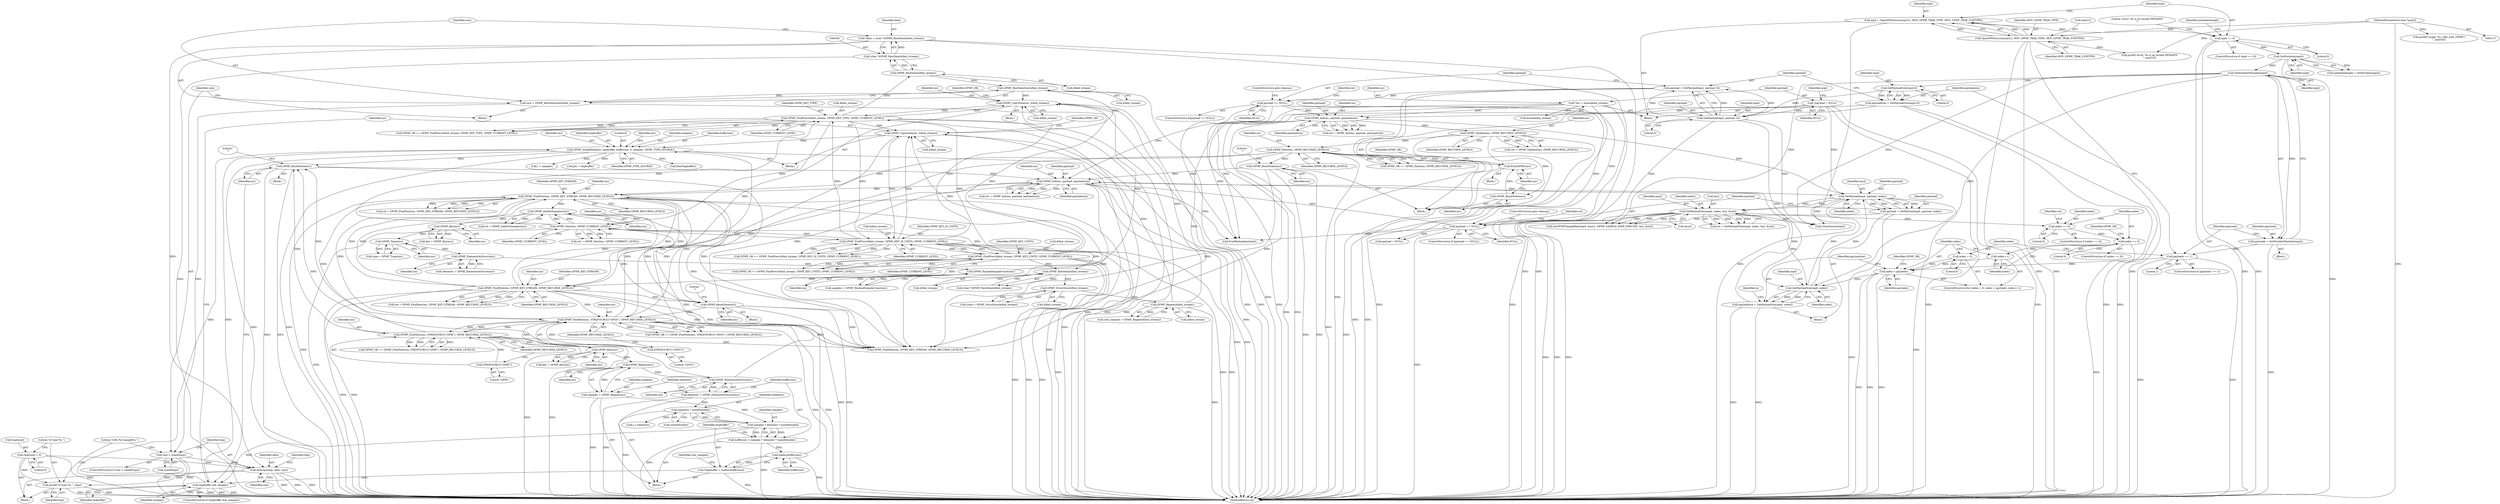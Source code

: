 digraph "0_gpmf-parser_341f12cd5b97ab419e53853ca00176457c9f1681_0@API" {
"1000397" [label="(Call,memcpy(tmp, data, size))"];
"1000401" [label="(Call,tmp[size] = 0)"];
"1000378" [label="(Call,*data = (char *)GPMF_RawData(&find_stream))"];
"1000380" [label="(Call,(char *)GPMF_RawData(&find_stream))"];
"1000382" [label="(Call,GPMF_RawData(&find_stream))"];
"1000370" [label="(Call,GPMF_FindPrev(&find_stream, GPMF_KEY_TYPE, GPMF_CURRENT_LEVEL))"];
"1000363" [label="(Call,GPMF_CopyState(ms, &find_stream))"];
"1000348" [label="(Call,GPMF_PayloadSampleCount(ms))"];
"1000343" [label="(Call,GPMF_ElementsInStruct(ms))"];
"1000338" [label="(Call,GPMF_Type(ms))"];
"1000333" [label="(Call,GPMF_Key(ms))"];
"1000323" [label="(Call,GPMF_SeekToSamples(ms))"];
"1000312" [label="(Call,GPMF_FindNext(ms, GPMF_KEY_STREAM, GPMF_RECURSE_LEVELS))"];
"1000296" [label="(Call,GPMF_Init(ms, payload, payloadsize))"];
"1000125" [label="(Call,*ms = &metadata_stream)"];
"1000636" [label="(Call,GPMF_ResetState(ms))"];
"1000589" [label="(Call,GPMF_ScaledData(ms, tmpbuffer, buffersize, 0, samples, GPMF_TYPE_DOUBLE))"];
"1000523" [label="(Call,GPMF_CopyState(ms, &find_stream))"];
"1000489" [label="(Call,GPMF_ElementsInStruct(ms))"];
"1000484" [label="(Call,GPMF_Repeat(ms))"];
"1000479" [label="(Call,GPMF_Key(ms))"];
"1000463" [label="(Call,GPMF_FindNext(ms, STR2FOURCC(\"GPS5\"), GPMF_RECURSE_LEVELS))"];
"1000450" [label="(Call,GPMF_ResetState(ms))"];
"1000447" [label="(Call,GPMF_Next(ms, GPMF_CURRENT_LEVEL))"];
"1000538" [label="(Call,GPMF_FindPrev(&find_stream, GPMF_KEY_UNITS, GPMF_CURRENT_LEVEL))"];
"1000531" [label="(Call,GPMF_FindPrev(&find_stream, GPMF_KEY_SI_UNITS, GPMF_CURRENT_LEVEL))"];
"1000434" [label="(Call,GPMF_FindNext(ms, GPMF_KEY_STREAM, GPMF_RECURSE_LEVELS))"];
"1000465" [label="(Call,STR2FOURCC(\"GPS5\"))"];
"1000238" [label="(Call,GPMF_Next(ms, GPMF_RECURSE_LEVELS))"];
"1000234" [label="(Call,PrintGPMF(ms))"];
"1000230" [label="(Call,GPMF_ResetState(ms))"];
"1000219" [label="(Call,GPMF_Validate(ms, GPMF_RECURSE_LEVELS))"];
"1000208" [label="(Call,GPMF_Init(ms, payload, payloadsize))"];
"1000202" [label="(Call,payload == NULL)"];
"1000195" [label="(Call,payload = GetPayload(mp4, payload, 0))"];
"1000197" [label="(Call,GetPayload(mp4, payload, 0))"];
"1000192" [label="(Call,GetPayloadSize(mp4,0))"];
"1000182" [label="(Call,GetNumberPayloads(mp4))"];
"1000171" [label="(Call,GetDuration(mp4))"];
"1000157" [label="(Call,mp4 == 0)"];
"1000148" [label="(Call,mp4 = OpenMP4Source(argv[1], MOV_GPMF_TRAK_TYPE, MOV_GPMF_TRAK_SUBTYPE))"];
"1000150" [label="(Call,OpenMP4Source(argv[1], MOV_GPMF_TRAK_TYPE, MOV_GPMF_TRAK_SUBTYPE))"];
"1000117" [label="(MethodParameterIn,char *argv[])"];
"1000131" [label="(Call,*payload = NULL)"];
"1000190" [label="(Call,payloadsize = GetPayloadSize(mp4,0))"];
"1000470" [label="(Call,GPMF_FindNext(ms, STR2FOURCC(\"GPRI\"), GPMF_RECURSE_LEVELS))"];
"1000472" [label="(Call,STR2FOURCC(\"GPRI\"))"];
"1000388" [label="(Call,GPMF_RawDataSize(&find_stream))"];
"1000560" [label="(Call,GPMF_Repeat(&find_stream))"];
"1000555" [label="(Call,GPMF_StructSize(&find_stream))"];
"1000549" [label="(Call,GPMF_RawData(&find_stream))"];
"1000517" [label="(Call,tmpbuffer && samples)"];
"1000503" [label="(Call,*tmpbuffer = malloc(buffersize))"];
"1000505" [label="(Call,malloc(buffersize))"];
"1000492" [label="(Call,buffersize = samples * elements * sizeof(double))"];
"1000494" [label="(Call,samples * elements * sizeof(double))"];
"1000482" [label="(Call,samples = GPMF_Repeat(ms))"];
"1000496" [label="(Call,elements * sizeof(double))"];
"1000487" [label="(Call,elements = GPMF_ElementsInStruct(ms))"];
"1000241" [label="(Call,GPMF_ResetState(ms))"];
"1000276" [label="(Call,payload == NULL)"];
"1000269" [label="(Call,payload = GetPayload(mp4, payload, index))"];
"1000271" [label="(Call,GetPayload(mp4, payload, index))"];
"1000258" [label="(Call,GetPayloadSize(mp4, index))"];
"1000282" [label="(Call,GetPayloadTime(mp4, index, &in, &out))"];
"1000249" [label="(Call,index < payloads)"];
"1000252" [label="(Call,index++)"];
"1000455" [label="(Call,index == 0)"];
"1000306" [label="(Call,index == 0)"];
"1000246" [label="(Call,index = 0)"];
"1000185" [label="(Call,payloads == 1)"];
"1000180" [label="(Call,payloads = GetNumberPayloads(mp4))"];
"1000256" [label="(Call,payloadsize = GetPayloadSize(mp4, index))"];
"1000392" [label="(Call,size < sizeof(tmp))"];
"1000386" [label="(Call,size = GPMF_RawDataSize(&find_stream))"];
"1000406" [label="(Call,printf(\"of type %s \", tmp))"];
"1000283" [label="(Identifier,mp4)"];
"1000204" [label="(Identifier,NULL)"];
"1000133" [label="(Identifier,NULL)"];
"1000465" [label="(Call,STR2FOURCC(\"GPS5\"))"];
"1000400" [label="(Identifier,size)"];
"1000177" [label="(Block,)"];
"1000241" [label="(Call,GPMF_ResetState(ms))"];
"1000388" [label="(Call,GPMF_RawDataSize(&find_stream))"];
"1000275" [label="(ControlStructure,if (payload == NULL))"];
"1000279" [label="(ControlStructure,goto cleanup;)"];
"1000523" [label="(Call,GPMF_CopyState(ms, &find_stream))"];
"1000277" [label="(Identifier,payload)"];
"1000597" [label="(Identifier,ptr)"];
"1000463" [label="(Call,GPMF_FindNext(ms, STR2FOURCC(\"GPS5\"), GPMF_RECURSE_LEVELS))"];
"1000118" [label="(Block,)"];
"1000536" [label="(Call,GPMF_OK == GPMF_FindPrev(&find_stream, GPMF_KEY_UNITS, GPMF_CURRENT_LEVEL))"];
"1000252" [label="(Call,index++)"];
"1000203" [label="(Identifier,payload)"];
"1000492" [label="(Call,buffersize = samples * elements * sizeof(double))"];
"1000406" [label="(Call,printf(\"of type %s \", tmp))"];
"1000458" [label="(Block,)"];
"1000693" [label="(Call,CloseSource(mp4))"];
"1000399" [label="(Identifier,data)"];
"1000642" [label="(Identifier,GPMF_OK)"];
"1000386" [label="(Call,size = GPMF_RawDataSize(&find_stream))"];
"1000484" [label="(Call,GPMF_Repeat(ms))"];
"1000257" [label="(Identifier,payloadsize)"];
"1000503" [label="(Call,*tmpbuffer = malloc(buffersize))"];
"1000187" [label="(Literal,1)"];
"1000250" [label="(Identifier,index)"];
"1000272" [label="(Identifier,mp4)"];
"1000369" [label="(Identifier,GPMF_OK)"];
"1000547" [label="(Call,(char *)GPMF_RawData(&find_stream))"];
"1000127" [label="(Call,&metadata_stream)"];
"1000183" [label="(Identifier,mp4)"];
"1000510" [label="(Identifier,unit_samples)"];
"1000364" [label="(Identifier,ms)"];
"1000690" [label="(Call,payload = NULL)"];
"1000472" [label="(Call,STR2FOURCC(\"GPRI\"))"];
"1000201" [label="(ControlStructure,if(payload == NULL))"];
"1000498" [label="(Call,sizeof(double))"];
"1000375" [label="(Block,)"];
"1000233" [label="(Block,)"];
"1000405" [label="(Literal,0)"];
"1000432" [label="(Call,ret = GPMF_FindNext(ms, GPMF_KEY_STREAM, GPMF_RECURSE_LEVELS))"];
"1000139" [label="(Call,printf(\"usage: %s <file_with_GPMF>\n\", argv[0]))"];
"1000473" [label="(Literal,\"GPRI\")"];
"1000553" [label="(Call,ssize = GPMF_StructSize(&find_stream))"];
"1000519" [label="(Identifier,samples)"];
"1000260" [label="(Identifier,index)"];
"1000371" [label="(Call,&find_stream)"];
"1000298" [label="(Identifier,payload)"];
"1000497" [label="(Identifier,elements)"];
"1000180" [label="(Call,payloads = GetNumberPayloads(mp4))"];
"1000456" [label="(Identifier,index)"];
"1000312" [label="(Call,GPMF_FindNext(ms, GPMF_KEY_STREAM, GPMF_RECURSE_LEVELS))"];
"1000450" [label="(Call,GPMF_ResetState(ms))"];
"1000297" [label="(Identifier,ms)"];
"1000132" [label="(Identifier,payload)"];
"1000434" [label="(Call,GPMF_FindNext(ms, GPMF_KEY_STREAM, GPMF_RECURSE_LEVELS))"];
"1000308" [label="(Literal,0)"];
"1000470" [label="(Call,GPMF_FindNext(ms, STR2FOURCC(\"GPRI\"), GPMF_RECURSE_LEVELS))"];
"1000188" [label="(Block,)"];
"1000172" [label="(Identifier,mp4)"];
"1000506" [label="(Identifier,buffersize)"];
"1000246" [label="(Call,index = 0)"];
"1000181" [label="(Identifier,payloads)"];
"1000131" [label="(Call,*payload = NULL)"];
"1000594" [label="(Identifier,samples)"];
"1000339" [label="(Identifier,ms)"];
"1000270" [label="(Identifier,payload)"];
"1000185" [label="(Call,payloads == 1)"];
"1000199" [label="(Identifier,payload)"];
"1000560" [label="(Call,GPMF_Repeat(&find_stream))"];
"1000209" [label="(Identifier,ms)"];
"1000361" [label="(Block,)"];
"1000520" [label="(Block,)"];
"1000596" [label="(Call,ptr = tmpbuffer)"];
"1000299" [label="(Identifier,payloadsize)"];
"1000258" [label="(Call,GetPayloadSize(mp4, index))"];
"1000496" [label="(Call,elements * sizeof(double))"];
"1000194" [label="(Literal,0)"];
"1000336" [label="(Call,type = GPMF_Type(ms))"];
"1000541" [label="(Identifier,GPMF_KEY_UNITS)"];
"1000592" [label="(Identifier,buffersize)"];
"1000517" [label="(Call,tmpbuffer && samples)"];
"1000524" [label="(Identifier,ms)"];
"1000542" [label="(Identifier,GPMF_CURRENT_LEVEL)"];
"1000324" [label="(Identifier,ms)"];
"1000480" [label="(Identifier,ms)"];
"1000253" [label="(Identifier,index)"];
"1000333" [label="(Call,GPMF_Key(ms))"];
"1000230" [label="(Call,GPMF_ResetState(ms))"];
"1000159" [label="(Literal,0)"];
"1000198" [label="(Identifier,mp4)"];
"1000191" [label="(Identifier,payloadsize)"];
"1000595" [label="(Identifier,GPMF_TYPE_DOUBLE)"];
"1000505" [label="(Call,malloc(buffersize))"];
"1000162" [label="(Literal,\"error: %s is an invalid MP4/MOV\n\")"];
"1000217" [label="(Call,ret = GPMF_Validate(ms, GPMF_RECURSE_LEVELS))"];
"1000485" [label="(Identifier,ms)"];
"1000157" [label="(Call,mp4 == 0)"];
"1000392" [label="(Call,size < sizeof(tmp))"];
"1000550" [label="(Call,&find_stream)"];
"1000341" [label="(Call,elements = GPMF_ElementsInStruct(ms))"];
"1000415" [label="(Literal,\"with %d sample%s \")"];
"1000259" [label="(Identifier,mp4)"];
"1000117" [label="(MethodParameterIn,char *argv[])"];
"1000555" [label="(Call,GPMF_StructSize(&find_stream))"];
"1000382" [label="(Call,GPMF_RawData(&find_stream))"];
"1000387" [label="(Identifier,size)"];
"1000235" [label="(Identifier,ms)"];
"1000323" [label="(Call,GPMF_SeekToSamples(ms))"];
"1000284" [label="(Identifier,index)"];
"1000242" [label="(Identifier,ms)"];
"1000306" [label="(Call,index == 0)"];
"1000282" [label="(Call,GetPayloadTime(mp4, index, &in, &out))"];
"1000437" [label="(Identifier,GPMF_RECURSE_LEVELS)"];
"1000245" [label="(ControlStructure,for (index = 0; index < payloads; index++))"];
"1000148" [label="(Call,mp4 = OpenMP4Source(argv[1], MOV_GPMF_TRAK_TYPE, MOV_GPMF_TRAK_SUBTYPE))"];
"1000530" [label="(Identifier,GPMF_OK)"];
"1000287" [label="(Call,&out)"];
"1000154" [label="(Identifier,MOV_GPMF_TRAK_TYPE)"];
"1000396" [label="(Block,)"];
"1000561" [label="(Call,&find_stream)"];
"1000334" [label="(Identifier,ms)"];
"1000448" [label="(Identifier,ms)"];
"1000549" [label="(Call,GPMF_RawData(&find_stream))"];
"1000305" [label="(ControlStructure,if (index == 0))"];
"1000474" [label="(Identifier,GPMF_RECURSE_LEVELS)"];
"1000634" [label="(Call,free(tmpbuffer))"];
"1000451" [label="(Identifier,ms)"];
"1000393" [label="(Identifier,size)"];
"1000643" [label="(Call,GPMF_FindNext(ms, GPMF_KEY_STREAM, GPMF_RECURSE_LEVELS))"];
"1000151" [label="(Call,argv[1])"];
"1000379" [label="(Identifier,data)"];
"1000169" [label="(Call,metadatalength = GetDuration(mp4))"];
"1000263" [label="(Identifier,in)"];
"1000493" [label="(Identifier,buffersize)"];
"1000190" [label="(Call,payloadsize = GetPayloadSize(mp4,0))"];
"1000161" [label="(Call,printf(\"error: %s is an invalid MP4/MOV\n\", argv[1]))"];
"1000532" [label="(Call,&find_stream)"];
"1000254" [label="(Block,)"];
"1000636" [label="(Call,GPMF_ResetState(ms))"];
"1000488" [label="(Identifier,elements)"];
"1000455" [label="(Call,index == 0)"];
"1000461" [label="(Call,GPMF_OK == GPMF_FindNext(ms, STR2FOURCC(\"GPS5\"), GPMF_RECURSE_LEVELS))"];
"1000535" [label="(Identifier,GPMF_CURRENT_LEVEL)"];
"1000285" [label="(Call,&in)"];
"1000200" [label="(Literal,0)"];
"1000186" [label="(Identifier,payloads)"];
"1000184" [label="(ControlStructure,if (payloads == 1))"];
"1000525" [label="(Call,&find_stream)"];
"1000309" [label="(Block,)"];
"1000383" [label="(Call,&find_stream)"];
"1000343" [label="(Call,GPMF_ElementsInStruct(ms))"];
"1000435" [label="(Identifier,ms)"];
"1000195" [label="(Call,payload = GetPayload(mp4, payload, 0))"];
"1000314" [label="(Identifier,GPMF_KEY_STREAM)"];
"1000155" [label="(Identifier,MOV_GPMF_TRAK_SUBTYPE)"];
"1000558" [label="(Call,unit_samples = GPMF_Repeat(&find_stream))"];
"1000380" [label="(Call,(char *)GPMF_RawData(&find_stream))"];
"1000447" [label="(Call,GPMF_Next(ms, GPMF_CURRENT_LEVEL))"];
"1000534" [label="(Identifier,GPMF_KEY_SI_UNITS)"];
"1000269" [label="(Call,payload = GetPayload(mp4, payload, index))"];
"1000315" [label="(Identifier,GPMF_RECURSE_LEVELS)"];
"1000344" [label="(Identifier,ms)"];
"1000489" [label="(Call,GPMF_ElementsInStruct(ms))"];
"1000531" [label="(Call,GPMF_FindPrev(&find_stream, GPMF_KEY_SI_UNITS, GPMF_CURRENT_LEVEL))"];
"1000240" [label="(Identifier,GPMF_RECURSE_LEVELS)"];
"1000234" [label="(Call,PrintGPMF(ms))"];
"1000211" [label="(Identifier,payloadsize)"];
"1000197" [label="(Call,GetPayload(mp4, payload, 0))"];
"1000126" [label="(Identifier,ms)"];
"1000475" [label="(Block,)"];
"1000248" [label="(Literal,0)"];
"1000374" [label="(Identifier,GPMF_CURRENT_LEVEL)"];
"1000468" [label="(Call,GPMF_OK == GPMF_FindNext(ms, STR2FOURCC(\"GPRI\"), GPMF_RECURSE_LEVELS))"];
"1000363" [label="(Call,GPMF_CopyState(ms, &find_stream))"];
"1000244" [label="(Literal,\"\n\")"];
"1000407" [label="(Literal,\"of type %s \")"];
"1000170" [label="(Identifier,metadatalength)"];
"1000639" [label="(Literal,\"\n\")"];
"1000490" [label="(Identifier,ms)"];
"1000516" [label="(ControlStructure,if (tmpbuffer && samples))"];
"1000494" [label="(Call,samples * elements * sizeof(double))"];
"1000483" [label="(Identifier,samples)"];
"1000346" [label="(Call,samples = GPMF_PayloadSampleCount(ms))"];
"1000196" [label="(Identifier,payload)"];
"1000158" [label="(Identifier,mp4)"];
"1000518" [label="(Identifier,tmpbuffer)"];
"1000349" [label="(Identifier,ms)"];
"1000271" [label="(Call,GetPayload(mp4, payload, index))"];
"1000238" [label="(Call,GPMF_Next(ms, GPMF_RECURSE_LEVELS))"];
"1000479" [label="(Call,GPMF_Key(ms))"];
"1000538" [label="(Call,GPMF_FindPrev(&find_stream, GPMF_KEY_UNITS, GPMF_CURRENT_LEVEL))"];
"1000539" [label="(Call,&find_stream)"];
"1000149" [label="(Identifier,mp4)"];
"1000445" [label="(Call,ret = GPMF_Next(ms, GPMF_CURRENT_LEVEL))"];
"1000365" [label="(Call,&find_stream)"];
"1000617" [label="(Call,j < elements)"];
"1000401" [label="(Call,tmp[size] = 0)"];
"1000467" [label="(Identifier,GPMF_RECURSE_LEVELS)"];
"1000495" [label="(Identifier,samples)"];
"1000394" [label="(Call,sizeof(tmp))"];
"1000193" [label="(Identifier,mp4)"];
"1000449" [label="(Identifier,GPMF_CURRENT_LEVEL)"];
"1000471" [label="(Identifier,ms)"];
"1000590" [label="(Identifier,ms)"];
"1000591" [label="(Identifier,tmpbuffer)"];
"1000276" [label="(Call,payload == NULL)"];
"1000207" [label="(Identifier,ret)"];
"1000391" [label="(ControlStructure,if (size < sizeof(tmp)))"];
"1000603" [label="(Call,i < samples)"];
"1000294" [label="(Call,ret = GPMF_Init(ms, payload, payloadsize))"];
"1000338" [label="(Call,GPMF_Type(ms))"];
"1000464" [label="(Identifier,ms)"];
"1000529" [label="(Call,GPMF_OK == GPMF_FindPrev(&find_stream, GPMF_KEY_SI_UNITS, GPMF_CURRENT_LEVEL))"];
"1000192" [label="(Call,GetPayloadSize(mp4,0))"];
"1000378" [label="(Call,*data = (char *)GPMF_RawData(&find_stream))"];
"1000239" [label="(Identifier,ms)"];
"1000477" [label="(Call,key = GPMF_Key(ms))"];
"1000156" [label="(ControlStructure,if (mp4 == 0))"];
"1000280" [label="(Call,ret = GetPayloadTime(mp4, index, &in, &out))"];
"1000348" [label="(Call,GPMF_PayloadSampleCount(ms))"];
"1000321" [label="(Call,ret = GPMF_SeekToSamples(ms))"];
"1000670" [label="(Call,GetGPMFSampleRate(mp4, fourcc, GPMF_SAMPLE_RATE_PRECISE, &in, &out))"];
"1000589" [label="(Call,GPMF_ScaledData(ms, tmpbuffer, buffersize, 0, samples, GPMF_TYPE_DOUBLE))"];
"1000220" [label="(Identifier,ms)"];
"1000150" [label="(Call,OpenMP4Source(argv[1], MOV_GPMF_TRAK_TYPE, MOV_GPMF_TRAK_SUBTYPE))"];
"1000436" [label="(Identifier,GPMF_KEY_STREAM)"];
"1000313" [label="(Identifier,ms)"];
"1000454" [label="(ControlStructure,if (index == 0))"];
"1000389" [label="(Call,&find_stream)"];
"1000210" [label="(Identifier,payload)"];
"1000368" [label="(Call,GPMF_OK == GPMF_FindPrev(&find_stream, GPMF_KEY_TYPE, GPMF_CURRENT_LEVEL))"];
"1000296" [label="(Call,GPMF_Init(ms, payload, payloadsize))"];
"1000125" [label="(Call,*ms = &metadata_stream)"];
"1000247" [label="(Identifier,index)"];
"1000182" [label="(Call,GetNumberPayloads(mp4))"];
"1000251" [label="(Identifier,payloads)"];
"1000256" [label="(Call,payloadsize = GetPayloadSize(mp4, index))"];
"1000453" [label="(Literal,\"\n\")"];
"1000219" [label="(Call,GPMF_Validate(ms, GPMF_RECURSE_LEVELS))"];
"1000171" [label="(Call,GetDuration(mp4))"];
"1000408" [label="(Identifier,tmp)"];
"1000311" [label="(Identifier,ret)"];
"1000397" [label="(Call,memcpy(tmp, data, size))"];
"1000457" [label="(Literal,0)"];
"1000281" [label="(Identifier,ret)"];
"1000205" [label="(ControlStructure,goto cleanup;)"];
"1000402" [label="(Call,tmp[size])"];
"1000236" [label="(Call,GPMF_OK == GPMF_Next(ms, GPMF_RECURSE_LEVELS))"];
"1000487" [label="(Call,elements = GPMF_ElementsInStruct(ms))"];
"1000466" [label="(Literal,\"GPS5\")"];
"1000249" [label="(Call,index < payloads)"];
"1000370" [label="(Call,GPMF_FindPrev(&find_stream, GPMF_KEY_TYPE, GPMF_CURRENT_LEVEL))"];
"1000593" [label="(Literal,0)"];
"1000273" [label="(Identifier,payload)"];
"1000231" [label="(Identifier,ms)"];
"1000221" [label="(Identifier,GPMF_RECURSE_LEVELS)"];
"1000373" [label="(Identifier,GPMF_KEY_TYPE)"];
"1000237" [label="(Identifier,GPMF_OK)"];
"1000206" [label="(Call,ret = GPMF_Init(ms, payload, payloadsize))"];
"1000331" [label="(Call,key = GPMF_Key(ms))"];
"1000482" [label="(Call,samples = GPMF_Repeat(ms))"];
"1000556" [label="(Call,&find_stream)"];
"1000504" [label="(Identifier,tmpbuffer)"];
"1000398" [label="(Identifier,tmp)"];
"1000208" [label="(Call,GPMF_Init(ms, payload, payloadsize))"];
"1000278" [label="(Identifier,NULL)"];
"1000307" [label="(Identifier,index)"];
"1000462" [label="(Identifier,GPMF_OK)"];
"1000688" [label="(Call,FreePayload(payload))"];
"1000202" [label="(Call,payload == NULL)"];
"1000637" [label="(Identifier,ms)"];
"1000697" [label="(MethodReturn,int)"];
"1000403" [label="(Identifier,tmp)"];
"1000274" [label="(Identifier,index)"];
"1000310" [label="(Call,ret = GPMF_FindNext(ms, GPMF_KEY_STREAM, GPMF_RECURSE_LEVELS))"];
"1000136" [label="(Identifier,argc)"];
"1000397" -> "1000396"  [label="AST: "];
"1000397" -> "1000400"  [label="CFG: "];
"1000398" -> "1000397"  [label="AST: "];
"1000399" -> "1000397"  [label="AST: "];
"1000400" -> "1000397"  [label="AST: "];
"1000403" -> "1000397"  [label="CFG: "];
"1000397" -> "1000697"  [label="DDG: "];
"1000397" -> "1000697"  [label="DDG: "];
"1000397" -> "1000697"  [label="DDG: "];
"1000401" -> "1000397"  [label="DDG: "];
"1000378" -> "1000397"  [label="DDG: "];
"1000392" -> "1000397"  [label="DDG: "];
"1000397" -> "1000406"  [label="DDG: "];
"1000401" -> "1000396"  [label="AST: "];
"1000401" -> "1000405"  [label="CFG: "];
"1000402" -> "1000401"  [label="AST: "];
"1000405" -> "1000401"  [label="AST: "];
"1000407" -> "1000401"  [label="CFG: "];
"1000401" -> "1000697"  [label="DDG: "];
"1000401" -> "1000406"  [label="DDG: "];
"1000378" -> "1000375"  [label="AST: "];
"1000378" -> "1000380"  [label="CFG: "];
"1000379" -> "1000378"  [label="AST: "];
"1000380" -> "1000378"  [label="AST: "];
"1000387" -> "1000378"  [label="CFG: "];
"1000378" -> "1000697"  [label="DDG: "];
"1000378" -> "1000697"  [label="DDG: "];
"1000380" -> "1000378"  [label="DDG: "];
"1000380" -> "1000382"  [label="CFG: "];
"1000381" -> "1000380"  [label="AST: "];
"1000382" -> "1000380"  [label="AST: "];
"1000380" -> "1000697"  [label="DDG: "];
"1000382" -> "1000380"  [label="DDG: "];
"1000382" -> "1000383"  [label="CFG: "];
"1000383" -> "1000382"  [label="AST: "];
"1000370" -> "1000382"  [label="DDG: "];
"1000382" -> "1000388"  [label="DDG: "];
"1000370" -> "1000368"  [label="AST: "];
"1000370" -> "1000374"  [label="CFG: "];
"1000371" -> "1000370"  [label="AST: "];
"1000373" -> "1000370"  [label="AST: "];
"1000374" -> "1000370"  [label="AST: "];
"1000368" -> "1000370"  [label="CFG: "];
"1000370" -> "1000697"  [label="DDG: "];
"1000370" -> "1000697"  [label="DDG: "];
"1000370" -> "1000697"  [label="DDG: "];
"1000370" -> "1000363"  [label="DDG: "];
"1000370" -> "1000368"  [label="DDG: "];
"1000370" -> "1000368"  [label="DDG: "];
"1000370" -> "1000368"  [label="DDG: "];
"1000363" -> "1000370"  [label="DDG: "];
"1000447" -> "1000370"  [label="DDG: "];
"1000538" -> "1000370"  [label="DDG: "];
"1000531" -> "1000370"  [label="DDG: "];
"1000370" -> "1000447"  [label="DDG: "];
"1000370" -> "1000523"  [label="DDG: "];
"1000370" -> "1000531"  [label="DDG: "];
"1000363" -> "1000361"  [label="AST: "];
"1000363" -> "1000365"  [label="CFG: "];
"1000364" -> "1000363"  [label="AST: "];
"1000365" -> "1000363"  [label="AST: "];
"1000369" -> "1000363"  [label="CFG: "];
"1000363" -> "1000697"  [label="DDG: "];
"1000348" -> "1000363"  [label="DDG: "];
"1000388" -> "1000363"  [label="DDG: "];
"1000538" -> "1000363"  [label="DDG: "];
"1000531" -> "1000363"  [label="DDG: "];
"1000560" -> "1000363"  [label="DDG: "];
"1000363" -> "1000434"  [label="DDG: "];
"1000348" -> "1000346"  [label="AST: "];
"1000348" -> "1000349"  [label="CFG: "];
"1000349" -> "1000348"  [label="AST: "];
"1000346" -> "1000348"  [label="CFG: "];
"1000348" -> "1000346"  [label="DDG: "];
"1000343" -> "1000348"  [label="DDG: "];
"1000348" -> "1000434"  [label="DDG: "];
"1000343" -> "1000341"  [label="AST: "];
"1000343" -> "1000344"  [label="CFG: "];
"1000344" -> "1000343"  [label="AST: "];
"1000341" -> "1000343"  [label="CFG: "];
"1000343" -> "1000341"  [label="DDG: "];
"1000338" -> "1000343"  [label="DDG: "];
"1000338" -> "1000336"  [label="AST: "];
"1000338" -> "1000339"  [label="CFG: "];
"1000339" -> "1000338"  [label="AST: "];
"1000336" -> "1000338"  [label="CFG: "];
"1000338" -> "1000336"  [label="DDG: "];
"1000333" -> "1000338"  [label="DDG: "];
"1000333" -> "1000331"  [label="AST: "];
"1000333" -> "1000334"  [label="CFG: "];
"1000334" -> "1000333"  [label="AST: "];
"1000331" -> "1000333"  [label="CFG: "];
"1000333" -> "1000331"  [label="DDG: "];
"1000323" -> "1000333"  [label="DDG: "];
"1000323" -> "1000321"  [label="AST: "];
"1000323" -> "1000324"  [label="CFG: "];
"1000324" -> "1000323"  [label="AST: "];
"1000321" -> "1000323"  [label="CFG: "];
"1000323" -> "1000321"  [label="DDG: "];
"1000312" -> "1000323"  [label="DDG: "];
"1000447" -> "1000323"  [label="DDG: "];
"1000434" -> "1000323"  [label="DDG: "];
"1000323" -> "1000447"  [label="DDG: "];
"1000323" -> "1000450"  [label="DDG: "];
"1000312" -> "1000310"  [label="AST: "];
"1000312" -> "1000315"  [label="CFG: "];
"1000313" -> "1000312"  [label="AST: "];
"1000314" -> "1000312"  [label="AST: "];
"1000315" -> "1000312"  [label="AST: "];
"1000310" -> "1000312"  [label="CFG: "];
"1000312" -> "1000697"  [label="DDG: "];
"1000312" -> "1000697"  [label="DDG: "];
"1000312" -> "1000310"  [label="DDG: "];
"1000312" -> "1000310"  [label="DDG: "];
"1000312" -> "1000310"  [label="DDG: "];
"1000296" -> "1000312"  [label="DDG: "];
"1000434" -> "1000312"  [label="DDG: "];
"1000434" -> "1000312"  [label="DDG: "];
"1000238" -> "1000312"  [label="DDG: "];
"1000463" -> "1000312"  [label="DDG: "];
"1000470" -> "1000312"  [label="DDG: "];
"1000312" -> "1000434"  [label="DDG: "];
"1000312" -> "1000434"  [label="DDG: "];
"1000312" -> "1000450"  [label="DDG: "];
"1000312" -> "1000463"  [label="DDG: "];
"1000312" -> "1000643"  [label="DDG: "];
"1000312" -> "1000643"  [label="DDG: "];
"1000296" -> "1000294"  [label="AST: "];
"1000296" -> "1000299"  [label="CFG: "];
"1000297" -> "1000296"  [label="AST: "];
"1000298" -> "1000296"  [label="AST: "];
"1000299" -> "1000296"  [label="AST: "];
"1000294" -> "1000296"  [label="CFG: "];
"1000296" -> "1000697"  [label="DDG: "];
"1000296" -> "1000697"  [label="DDG: "];
"1000296" -> "1000271"  [label="DDG: "];
"1000296" -> "1000294"  [label="DDG: "];
"1000296" -> "1000294"  [label="DDG: "];
"1000296" -> "1000294"  [label="DDG: "];
"1000125" -> "1000296"  [label="DDG: "];
"1000636" -> "1000296"  [label="DDG: "];
"1000241" -> "1000296"  [label="DDG: "];
"1000450" -> "1000296"  [label="DDG: "];
"1000276" -> "1000296"  [label="DDG: "];
"1000256" -> "1000296"  [label="DDG: "];
"1000296" -> "1000463"  [label="DDG: "];
"1000296" -> "1000643"  [label="DDG: "];
"1000296" -> "1000688"  [label="DDG: "];
"1000125" -> "1000118"  [label="AST: "];
"1000125" -> "1000127"  [label="CFG: "];
"1000126" -> "1000125"  [label="AST: "];
"1000127" -> "1000125"  [label="AST: "];
"1000132" -> "1000125"  [label="CFG: "];
"1000125" -> "1000697"  [label="DDG: "];
"1000125" -> "1000697"  [label="DDG: "];
"1000125" -> "1000208"  [label="DDG: "];
"1000125" -> "1000643"  [label="DDG: "];
"1000636" -> "1000458"  [label="AST: "];
"1000636" -> "1000637"  [label="CFG: "];
"1000637" -> "1000636"  [label="AST: "];
"1000639" -> "1000636"  [label="CFG: "];
"1000636" -> "1000697"  [label="DDG: "];
"1000636" -> "1000697"  [label="DDG: "];
"1000589" -> "1000636"  [label="DDG: "];
"1000463" -> "1000636"  [label="DDG: "];
"1000489" -> "1000636"  [label="DDG: "];
"1000470" -> "1000636"  [label="DDG: "];
"1000636" -> "1000643"  [label="DDG: "];
"1000589" -> "1000520"  [label="AST: "];
"1000589" -> "1000595"  [label="CFG: "];
"1000590" -> "1000589"  [label="AST: "];
"1000591" -> "1000589"  [label="AST: "];
"1000592" -> "1000589"  [label="AST: "];
"1000593" -> "1000589"  [label="AST: "];
"1000594" -> "1000589"  [label="AST: "];
"1000595" -> "1000589"  [label="AST: "];
"1000597" -> "1000589"  [label="CFG: "];
"1000589" -> "1000697"  [label="DDG: "];
"1000589" -> "1000697"  [label="DDG: "];
"1000589" -> "1000697"  [label="DDG: "];
"1000523" -> "1000589"  [label="DDG: "];
"1000517" -> "1000589"  [label="DDG: "];
"1000517" -> "1000589"  [label="DDG: "];
"1000505" -> "1000589"  [label="DDG: "];
"1000589" -> "1000596"  [label="DDG: "];
"1000589" -> "1000603"  [label="DDG: "];
"1000589" -> "1000634"  [label="DDG: "];
"1000523" -> "1000520"  [label="AST: "];
"1000523" -> "1000525"  [label="CFG: "];
"1000524" -> "1000523"  [label="AST: "];
"1000525" -> "1000523"  [label="AST: "];
"1000530" -> "1000523"  [label="CFG: "];
"1000523" -> "1000697"  [label="DDG: "];
"1000489" -> "1000523"  [label="DDG: "];
"1000388" -> "1000523"  [label="DDG: "];
"1000538" -> "1000523"  [label="DDG: "];
"1000531" -> "1000523"  [label="DDG: "];
"1000560" -> "1000523"  [label="DDG: "];
"1000523" -> "1000531"  [label="DDG: "];
"1000489" -> "1000487"  [label="AST: "];
"1000489" -> "1000490"  [label="CFG: "];
"1000490" -> "1000489"  [label="AST: "];
"1000487" -> "1000489"  [label="CFG: "];
"1000489" -> "1000487"  [label="DDG: "];
"1000484" -> "1000489"  [label="DDG: "];
"1000484" -> "1000482"  [label="AST: "];
"1000484" -> "1000485"  [label="CFG: "];
"1000485" -> "1000484"  [label="AST: "];
"1000482" -> "1000484"  [label="CFG: "];
"1000484" -> "1000482"  [label="DDG: "];
"1000479" -> "1000484"  [label="DDG: "];
"1000479" -> "1000477"  [label="AST: "];
"1000479" -> "1000480"  [label="CFG: "];
"1000480" -> "1000479"  [label="AST: "];
"1000477" -> "1000479"  [label="CFG: "];
"1000479" -> "1000477"  [label="DDG: "];
"1000463" -> "1000479"  [label="DDG: "];
"1000470" -> "1000479"  [label="DDG: "];
"1000463" -> "1000461"  [label="AST: "];
"1000463" -> "1000467"  [label="CFG: "];
"1000464" -> "1000463"  [label="AST: "];
"1000465" -> "1000463"  [label="AST: "];
"1000467" -> "1000463"  [label="AST: "];
"1000461" -> "1000463"  [label="CFG: "];
"1000463" -> "1000697"  [label="DDG: "];
"1000463" -> "1000697"  [label="DDG: "];
"1000463" -> "1000461"  [label="DDG: "];
"1000463" -> "1000461"  [label="DDG: "];
"1000463" -> "1000461"  [label="DDG: "];
"1000450" -> "1000463"  [label="DDG: "];
"1000465" -> "1000463"  [label="DDG: "];
"1000434" -> "1000463"  [label="DDG: "];
"1000238" -> "1000463"  [label="DDG: "];
"1000470" -> "1000463"  [label="DDG: "];
"1000463" -> "1000470"  [label="DDG: "];
"1000463" -> "1000470"  [label="DDG: "];
"1000463" -> "1000643"  [label="DDG: "];
"1000450" -> "1000309"  [label="AST: "];
"1000450" -> "1000451"  [label="CFG: "];
"1000451" -> "1000450"  [label="AST: "];
"1000453" -> "1000450"  [label="CFG: "];
"1000450" -> "1000697"  [label="DDG: "];
"1000450" -> "1000697"  [label="DDG: "];
"1000447" -> "1000450"  [label="DDG: "];
"1000434" -> "1000450"  [label="DDG: "];
"1000450" -> "1000643"  [label="DDG: "];
"1000447" -> "1000445"  [label="AST: "];
"1000447" -> "1000449"  [label="CFG: "];
"1000448" -> "1000447"  [label="AST: "];
"1000449" -> "1000447"  [label="AST: "];
"1000445" -> "1000447"  [label="CFG: "];
"1000447" -> "1000697"  [label="DDG: "];
"1000447" -> "1000445"  [label="DDG: "];
"1000447" -> "1000445"  [label="DDG: "];
"1000538" -> "1000447"  [label="DDG: "];
"1000531" -> "1000447"  [label="DDG: "];
"1000447" -> "1000531"  [label="DDG: "];
"1000538" -> "1000536"  [label="AST: "];
"1000538" -> "1000542"  [label="CFG: "];
"1000539" -> "1000538"  [label="AST: "];
"1000541" -> "1000538"  [label="AST: "];
"1000542" -> "1000538"  [label="AST: "];
"1000536" -> "1000538"  [label="CFG: "];
"1000538" -> "1000697"  [label="DDG: "];
"1000538" -> "1000697"  [label="DDG: "];
"1000538" -> "1000697"  [label="DDG: "];
"1000538" -> "1000531"  [label="DDG: "];
"1000538" -> "1000536"  [label="DDG: "];
"1000538" -> "1000536"  [label="DDG: "];
"1000538" -> "1000536"  [label="DDG: "];
"1000531" -> "1000538"  [label="DDG: "];
"1000531" -> "1000538"  [label="DDG: "];
"1000538" -> "1000549"  [label="DDG: "];
"1000531" -> "1000529"  [label="AST: "];
"1000531" -> "1000535"  [label="CFG: "];
"1000532" -> "1000531"  [label="AST: "];
"1000534" -> "1000531"  [label="AST: "];
"1000535" -> "1000531"  [label="AST: "];
"1000529" -> "1000531"  [label="CFG: "];
"1000531" -> "1000697"  [label="DDG: "];
"1000531" -> "1000697"  [label="DDG: "];
"1000531" -> "1000697"  [label="DDG: "];
"1000531" -> "1000529"  [label="DDG: "];
"1000531" -> "1000529"  [label="DDG: "];
"1000531" -> "1000529"  [label="DDG: "];
"1000531" -> "1000549"  [label="DDG: "];
"1000434" -> "1000432"  [label="AST: "];
"1000434" -> "1000437"  [label="CFG: "];
"1000435" -> "1000434"  [label="AST: "];
"1000436" -> "1000434"  [label="AST: "];
"1000437" -> "1000434"  [label="AST: "];
"1000432" -> "1000434"  [label="CFG: "];
"1000434" -> "1000697"  [label="DDG: "];
"1000434" -> "1000697"  [label="DDG: "];
"1000434" -> "1000432"  [label="DDG: "];
"1000434" -> "1000432"  [label="DDG: "];
"1000434" -> "1000432"  [label="DDG: "];
"1000434" -> "1000643"  [label="DDG: "];
"1000434" -> "1000643"  [label="DDG: "];
"1000465" -> "1000466"  [label="CFG: "];
"1000466" -> "1000465"  [label="AST: "];
"1000467" -> "1000465"  [label="CFG: "];
"1000238" -> "1000236"  [label="AST: "];
"1000238" -> "1000240"  [label="CFG: "];
"1000239" -> "1000238"  [label="AST: "];
"1000240" -> "1000238"  [label="AST: "];
"1000236" -> "1000238"  [label="CFG: "];
"1000238" -> "1000697"  [label="DDG: "];
"1000238" -> "1000234"  [label="DDG: "];
"1000238" -> "1000236"  [label="DDG: "];
"1000238" -> "1000236"  [label="DDG: "];
"1000234" -> "1000238"  [label="DDG: "];
"1000219" -> "1000238"  [label="DDG: "];
"1000238" -> "1000241"  [label="DDG: "];
"1000238" -> "1000643"  [label="DDG: "];
"1000234" -> "1000233"  [label="AST: "];
"1000234" -> "1000235"  [label="CFG: "];
"1000235" -> "1000234"  [label="AST: "];
"1000237" -> "1000234"  [label="CFG: "];
"1000234" -> "1000697"  [label="DDG: "];
"1000230" -> "1000234"  [label="DDG: "];
"1000230" -> "1000188"  [label="AST: "];
"1000230" -> "1000231"  [label="CFG: "];
"1000231" -> "1000230"  [label="AST: "];
"1000235" -> "1000230"  [label="CFG: "];
"1000219" -> "1000230"  [label="DDG: "];
"1000219" -> "1000217"  [label="AST: "];
"1000219" -> "1000221"  [label="CFG: "];
"1000220" -> "1000219"  [label="AST: "];
"1000221" -> "1000219"  [label="AST: "];
"1000217" -> "1000219"  [label="CFG: "];
"1000219" -> "1000697"  [label="DDG: "];
"1000219" -> "1000697"  [label="DDG: "];
"1000219" -> "1000217"  [label="DDG: "];
"1000219" -> "1000217"  [label="DDG: "];
"1000208" -> "1000219"  [label="DDG: "];
"1000208" -> "1000206"  [label="AST: "];
"1000208" -> "1000211"  [label="CFG: "];
"1000209" -> "1000208"  [label="AST: "];
"1000210" -> "1000208"  [label="AST: "];
"1000211" -> "1000208"  [label="AST: "];
"1000206" -> "1000208"  [label="CFG: "];
"1000208" -> "1000697"  [label="DDG: "];
"1000208" -> "1000697"  [label="DDG: "];
"1000208" -> "1000206"  [label="DDG: "];
"1000208" -> "1000206"  [label="DDG: "];
"1000208" -> "1000206"  [label="DDG: "];
"1000202" -> "1000208"  [label="DDG: "];
"1000190" -> "1000208"  [label="DDG: "];
"1000208" -> "1000271"  [label="DDG: "];
"1000208" -> "1000688"  [label="DDG: "];
"1000202" -> "1000201"  [label="AST: "];
"1000202" -> "1000204"  [label="CFG: "];
"1000203" -> "1000202"  [label="AST: "];
"1000204" -> "1000202"  [label="AST: "];
"1000205" -> "1000202"  [label="CFG: "];
"1000207" -> "1000202"  [label="CFG: "];
"1000202" -> "1000697"  [label="DDG: "];
"1000195" -> "1000202"  [label="DDG: "];
"1000202" -> "1000276"  [label="DDG: "];
"1000202" -> "1000688"  [label="DDG: "];
"1000202" -> "1000690"  [label="DDG: "];
"1000195" -> "1000188"  [label="AST: "];
"1000195" -> "1000197"  [label="CFG: "];
"1000196" -> "1000195"  [label="AST: "];
"1000197" -> "1000195"  [label="AST: "];
"1000203" -> "1000195"  [label="CFG: "];
"1000195" -> "1000697"  [label="DDG: "];
"1000197" -> "1000195"  [label="DDG: "];
"1000197" -> "1000195"  [label="DDG: "];
"1000197" -> "1000195"  [label="DDG: "];
"1000197" -> "1000200"  [label="CFG: "];
"1000198" -> "1000197"  [label="AST: "];
"1000199" -> "1000197"  [label="AST: "];
"1000200" -> "1000197"  [label="AST: "];
"1000192" -> "1000197"  [label="DDG: "];
"1000131" -> "1000197"  [label="DDG: "];
"1000197" -> "1000258"  [label="DDG: "];
"1000197" -> "1000670"  [label="DDG: "];
"1000197" -> "1000693"  [label="DDG: "];
"1000192" -> "1000190"  [label="AST: "];
"1000192" -> "1000194"  [label="CFG: "];
"1000193" -> "1000192"  [label="AST: "];
"1000194" -> "1000192"  [label="AST: "];
"1000190" -> "1000192"  [label="CFG: "];
"1000192" -> "1000190"  [label="DDG: "];
"1000192" -> "1000190"  [label="DDG: "];
"1000182" -> "1000192"  [label="DDG: "];
"1000182" -> "1000180"  [label="AST: "];
"1000182" -> "1000183"  [label="CFG: "];
"1000183" -> "1000182"  [label="AST: "];
"1000180" -> "1000182"  [label="CFG: "];
"1000182" -> "1000180"  [label="DDG: "];
"1000171" -> "1000182"  [label="DDG: "];
"1000182" -> "1000258"  [label="DDG: "];
"1000182" -> "1000670"  [label="DDG: "];
"1000182" -> "1000693"  [label="DDG: "];
"1000171" -> "1000169"  [label="AST: "];
"1000171" -> "1000172"  [label="CFG: "];
"1000172" -> "1000171"  [label="AST: "];
"1000169" -> "1000171"  [label="CFG: "];
"1000171" -> "1000697"  [label="DDG: "];
"1000171" -> "1000169"  [label="DDG: "];
"1000157" -> "1000171"  [label="DDG: "];
"1000157" -> "1000156"  [label="AST: "];
"1000157" -> "1000159"  [label="CFG: "];
"1000158" -> "1000157"  [label="AST: "];
"1000159" -> "1000157"  [label="AST: "];
"1000162" -> "1000157"  [label="CFG: "];
"1000170" -> "1000157"  [label="CFG: "];
"1000157" -> "1000697"  [label="DDG: "];
"1000157" -> "1000697"  [label="DDG: "];
"1000148" -> "1000157"  [label="DDG: "];
"1000148" -> "1000118"  [label="AST: "];
"1000148" -> "1000150"  [label="CFG: "];
"1000149" -> "1000148"  [label="AST: "];
"1000150" -> "1000148"  [label="AST: "];
"1000158" -> "1000148"  [label="CFG: "];
"1000148" -> "1000697"  [label="DDG: "];
"1000150" -> "1000148"  [label="DDG: "];
"1000150" -> "1000148"  [label="DDG: "];
"1000150" -> "1000148"  [label="DDG: "];
"1000150" -> "1000155"  [label="CFG: "];
"1000151" -> "1000150"  [label="AST: "];
"1000154" -> "1000150"  [label="AST: "];
"1000155" -> "1000150"  [label="AST: "];
"1000150" -> "1000697"  [label="DDG: "];
"1000150" -> "1000697"  [label="DDG: "];
"1000150" -> "1000697"  [label="DDG: "];
"1000117" -> "1000150"  [label="DDG: "];
"1000150" -> "1000161"  [label="DDG: "];
"1000117" -> "1000115"  [label="AST: "];
"1000117" -> "1000697"  [label="DDG: "];
"1000117" -> "1000139"  [label="DDG: "];
"1000117" -> "1000161"  [label="DDG: "];
"1000131" -> "1000118"  [label="AST: "];
"1000131" -> "1000133"  [label="CFG: "];
"1000132" -> "1000131"  [label="AST: "];
"1000133" -> "1000131"  [label="AST: "];
"1000136" -> "1000131"  [label="CFG: "];
"1000131" -> "1000697"  [label="DDG: "];
"1000131" -> "1000697"  [label="DDG: "];
"1000131" -> "1000271"  [label="DDG: "];
"1000131" -> "1000688"  [label="DDG: "];
"1000190" -> "1000188"  [label="AST: "];
"1000191" -> "1000190"  [label="AST: "];
"1000196" -> "1000190"  [label="CFG: "];
"1000190" -> "1000697"  [label="DDG: "];
"1000190" -> "1000697"  [label="DDG: "];
"1000470" -> "1000468"  [label="AST: "];
"1000470" -> "1000474"  [label="CFG: "];
"1000471" -> "1000470"  [label="AST: "];
"1000472" -> "1000470"  [label="AST: "];
"1000474" -> "1000470"  [label="AST: "];
"1000468" -> "1000470"  [label="CFG: "];
"1000470" -> "1000697"  [label="DDG: "];
"1000470" -> "1000697"  [label="DDG: "];
"1000470" -> "1000468"  [label="DDG: "];
"1000470" -> "1000468"  [label="DDG: "];
"1000470" -> "1000468"  [label="DDG: "];
"1000472" -> "1000470"  [label="DDG: "];
"1000470" -> "1000643"  [label="DDG: "];
"1000472" -> "1000473"  [label="CFG: "];
"1000473" -> "1000472"  [label="AST: "];
"1000474" -> "1000472"  [label="CFG: "];
"1000388" -> "1000386"  [label="AST: "];
"1000388" -> "1000389"  [label="CFG: "];
"1000389" -> "1000388"  [label="AST: "];
"1000386" -> "1000388"  [label="CFG: "];
"1000388" -> "1000697"  [label="DDG: "];
"1000388" -> "1000386"  [label="DDG: "];
"1000560" -> "1000558"  [label="AST: "];
"1000560" -> "1000561"  [label="CFG: "];
"1000561" -> "1000560"  [label="AST: "];
"1000558" -> "1000560"  [label="CFG: "];
"1000560" -> "1000697"  [label="DDG: "];
"1000560" -> "1000558"  [label="DDG: "];
"1000555" -> "1000560"  [label="DDG: "];
"1000555" -> "1000553"  [label="AST: "];
"1000555" -> "1000556"  [label="CFG: "];
"1000556" -> "1000555"  [label="AST: "];
"1000553" -> "1000555"  [label="CFG: "];
"1000555" -> "1000553"  [label="DDG: "];
"1000549" -> "1000555"  [label="DDG: "];
"1000549" -> "1000547"  [label="AST: "];
"1000549" -> "1000550"  [label="CFG: "];
"1000550" -> "1000549"  [label="AST: "];
"1000547" -> "1000549"  [label="CFG: "];
"1000549" -> "1000547"  [label="DDG: "];
"1000517" -> "1000516"  [label="AST: "];
"1000517" -> "1000518"  [label="CFG: "];
"1000517" -> "1000519"  [label="CFG: "];
"1000518" -> "1000517"  [label="AST: "];
"1000519" -> "1000517"  [label="AST: "];
"1000524" -> "1000517"  [label="CFG: "];
"1000637" -> "1000517"  [label="CFG: "];
"1000517" -> "1000697"  [label="DDG: "];
"1000517" -> "1000697"  [label="DDG: "];
"1000517" -> "1000697"  [label="DDG: "];
"1000503" -> "1000517"  [label="DDG: "];
"1000494" -> "1000517"  [label="DDG: "];
"1000503" -> "1000475"  [label="AST: "];
"1000503" -> "1000505"  [label="CFG: "];
"1000504" -> "1000503"  [label="AST: "];
"1000505" -> "1000503"  [label="AST: "];
"1000510" -> "1000503"  [label="CFG: "];
"1000503" -> "1000697"  [label="DDG: "];
"1000505" -> "1000503"  [label="DDG: "];
"1000505" -> "1000506"  [label="CFG: "];
"1000506" -> "1000505"  [label="AST: "];
"1000505" -> "1000697"  [label="DDG: "];
"1000492" -> "1000505"  [label="DDG: "];
"1000492" -> "1000475"  [label="AST: "];
"1000492" -> "1000494"  [label="CFG: "];
"1000493" -> "1000492"  [label="AST: "];
"1000494" -> "1000492"  [label="AST: "];
"1000504" -> "1000492"  [label="CFG: "];
"1000492" -> "1000697"  [label="DDG: "];
"1000494" -> "1000492"  [label="DDG: "];
"1000494" -> "1000492"  [label="DDG: "];
"1000494" -> "1000496"  [label="CFG: "];
"1000495" -> "1000494"  [label="AST: "];
"1000496" -> "1000494"  [label="AST: "];
"1000494" -> "1000697"  [label="DDG: "];
"1000482" -> "1000494"  [label="DDG: "];
"1000496" -> "1000494"  [label="DDG: "];
"1000482" -> "1000475"  [label="AST: "];
"1000483" -> "1000482"  [label="AST: "];
"1000488" -> "1000482"  [label="CFG: "];
"1000482" -> "1000697"  [label="DDG: "];
"1000496" -> "1000498"  [label="CFG: "];
"1000497" -> "1000496"  [label="AST: "];
"1000498" -> "1000496"  [label="AST: "];
"1000496" -> "1000697"  [label="DDG: "];
"1000487" -> "1000496"  [label="DDG: "];
"1000496" -> "1000617"  [label="DDG: "];
"1000487" -> "1000475"  [label="AST: "];
"1000488" -> "1000487"  [label="AST: "];
"1000493" -> "1000487"  [label="CFG: "];
"1000487" -> "1000697"  [label="DDG: "];
"1000241" -> "1000188"  [label="AST: "];
"1000241" -> "1000242"  [label="CFG: "];
"1000242" -> "1000241"  [label="AST: "];
"1000244" -> "1000241"  [label="CFG: "];
"1000241" -> "1000697"  [label="DDG: "];
"1000241" -> "1000697"  [label="DDG: "];
"1000241" -> "1000643"  [label="DDG: "];
"1000276" -> "1000275"  [label="AST: "];
"1000276" -> "1000278"  [label="CFG: "];
"1000277" -> "1000276"  [label="AST: "];
"1000278" -> "1000276"  [label="AST: "];
"1000279" -> "1000276"  [label="CFG: "];
"1000281" -> "1000276"  [label="CFG: "];
"1000276" -> "1000697"  [label="DDG: "];
"1000269" -> "1000276"  [label="DDG: "];
"1000276" -> "1000688"  [label="DDG: "];
"1000276" -> "1000690"  [label="DDG: "];
"1000269" -> "1000254"  [label="AST: "];
"1000269" -> "1000271"  [label="CFG: "];
"1000270" -> "1000269"  [label="AST: "];
"1000271" -> "1000269"  [label="AST: "];
"1000277" -> "1000269"  [label="CFG: "];
"1000269" -> "1000697"  [label="DDG: "];
"1000271" -> "1000269"  [label="DDG: "];
"1000271" -> "1000269"  [label="DDG: "];
"1000271" -> "1000269"  [label="DDG: "];
"1000271" -> "1000274"  [label="CFG: "];
"1000272" -> "1000271"  [label="AST: "];
"1000273" -> "1000271"  [label="AST: "];
"1000274" -> "1000271"  [label="AST: "];
"1000271" -> "1000697"  [label="DDG: "];
"1000258" -> "1000271"  [label="DDG: "];
"1000258" -> "1000271"  [label="DDG: "];
"1000271" -> "1000282"  [label="DDG: "];
"1000271" -> "1000282"  [label="DDG: "];
"1000271" -> "1000693"  [label="DDG: "];
"1000258" -> "1000256"  [label="AST: "];
"1000258" -> "1000260"  [label="CFG: "];
"1000259" -> "1000258"  [label="AST: "];
"1000260" -> "1000258"  [label="AST: "];
"1000256" -> "1000258"  [label="CFG: "];
"1000258" -> "1000256"  [label="DDG: "];
"1000258" -> "1000256"  [label="DDG: "];
"1000282" -> "1000258"  [label="DDG: "];
"1000249" -> "1000258"  [label="DDG: "];
"1000282" -> "1000280"  [label="AST: "];
"1000282" -> "1000287"  [label="CFG: "];
"1000283" -> "1000282"  [label="AST: "];
"1000284" -> "1000282"  [label="AST: "];
"1000285" -> "1000282"  [label="AST: "];
"1000287" -> "1000282"  [label="AST: "];
"1000280" -> "1000282"  [label="CFG: "];
"1000282" -> "1000697"  [label="DDG: "];
"1000282" -> "1000697"  [label="DDG: "];
"1000282" -> "1000697"  [label="DDG: "];
"1000282" -> "1000280"  [label="DDG: "];
"1000282" -> "1000280"  [label="DDG: "];
"1000282" -> "1000280"  [label="DDG: "];
"1000282" -> "1000280"  [label="DDG: "];
"1000282" -> "1000306"  [label="DDG: "];
"1000282" -> "1000670"  [label="DDG: "];
"1000282" -> "1000670"  [label="DDG: "];
"1000282" -> "1000670"  [label="DDG: "];
"1000282" -> "1000693"  [label="DDG: "];
"1000249" -> "1000245"  [label="AST: "];
"1000249" -> "1000251"  [label="CFG: "];
"1000250" -> "1000249"  [label="AST: "];
"1000251" -> "1000249"  [label="AST: "];
"1000257" -> "1000249"  [label="CFG: "];
"1000642" -> "1000249"  [label="CFG: "];
"1000249" -> "1000697"  [label="DDG: "];
"1000249" -> "1000697"  [label="DDG: "];
"1000249" -> "1000697"  [label="DDG: "];
"1000252" -> "1000249"  [label="DDG: "];
"1000246" -> "1000249"  [label="DDG: "];
"1000185" -> "1000249"  [label="DDG: "];
"1000252" -> "1000245"  [label="AST: "];
"1000252" -> "1000253"  [label="CFG: "];
"1000253" -> "1000252"  [label="AST: "];
"1000250" -> "1000252"  [label="CFG: "];
"1000455" -> "1000252"  [label="DDG: "];
"1000455" -> "1000454"  [label="AST: "];
"1000455" -> "1000457"  [label="CFG: "];
"1000456" -> "1000455"  [label="AST: "];
"1000457" -> "1000455"  [label="AST: "];
"1000462" -> "1000455"  [label="CFG: "];
"1000253" -> "1000455"  [label="CFG: "];
"1000455" -> "1000697"  [label="DDG: "];
"1000306" -> "1000455"  [label="DDG: "];
"1000306" -> "1000305"  [label="AST: "];
"1000306" -> "1000308"  [label="CFG: "];
"1000307" -> "1000306"  [label="AST: "];
"1000308" -> "1000306"  [label="AST: "];
"1000311" -> "1000306"  [label="CFG: "];
"1000456" -> "1000306"  [label="CFG: "];
"1000246" -> "1000245"  [label="AST: "];
"1000246" -> "1000248"  [label="CFG: "];
"1000247" -> "1000246"  [label="AST: "];
"1000248" -> "1000246"  [label="AST: "];
"1000250" -> "1000246"  [label="CFG: "];
"1000185" -> "1000184"  [label="AST: "];
"1000185" -> "1000187"  [label="CFG: "];
"1000186" -> "1000185"  [label="AST: "];
"1000187" -> "1000185"  [label="AST: "];
"1000191" -> "1000185"  [label="CFG: "];
"1000247" -> "1000185"  [label="CFG: "];
"1000185" -> "1000697"  [label="DDG: "];
"1000185" -> "1000697"  [label="DDG: "];
"1000180" -> "1000185"  [label="DDG: "];
"1000180" -> "1000177"  [label="AST: "];
"1000181" -> "1000180"  [label="AST: "];
"1000186" -> "1000180"  [label="CFG: "];
"1000180" -> "1000697"  [label="DDG: "];
"1000256" -> "1000254"  [label="AST: "];
"1000257" -> "1000256"  [label="AST: "];
"1000263" -> "1000256"  [label="CFG: "];
"1000256" -> "1000697"  [label="DDG: "];
"1000256" -> "1000697"  [label="DDG: "];
"1000392" -> "1000391"  [label="AST: "];
"1000392" -> "1000394"  [label="CFG: "];
"1000393" -> "1000392"  [label="AST: "];
"1000394" -> "1000392"  [label="AST: "];
"1000398" -> "1000392"  [label="CFG: "];
"1000415" -> "1000392"  [label="CFG: "];
"1000392" -> "1000697"  [label="DDG: "];
"1000392" -> "1000697"  [label="DDG: "];
"1000386" -> "1000392"  [label="DDG: "];
"1000386" -> "1000375"  [label="AST: "];
"1000387" -> "1000386"  [label="AST: "];
"1000393" -> "1000386"  [label="CFG: "];
"1000386" -> "1000697"  [label="DDG: "];
"1000406" -> "1000396"  [label="AST: "];
"1000406" -> "1000408"  [label="CFG: "];
"1000407" -> "1000406"  [label="AST: "];
"1000408" -> "1000406"  [label="AST: "];
"1000415" -> "1000406"  [label="CFG: "];
"1000406" -> "1000697"  [label="DDG: "];
"1000406" -> "1000697"  [label="DDG: "];
}

